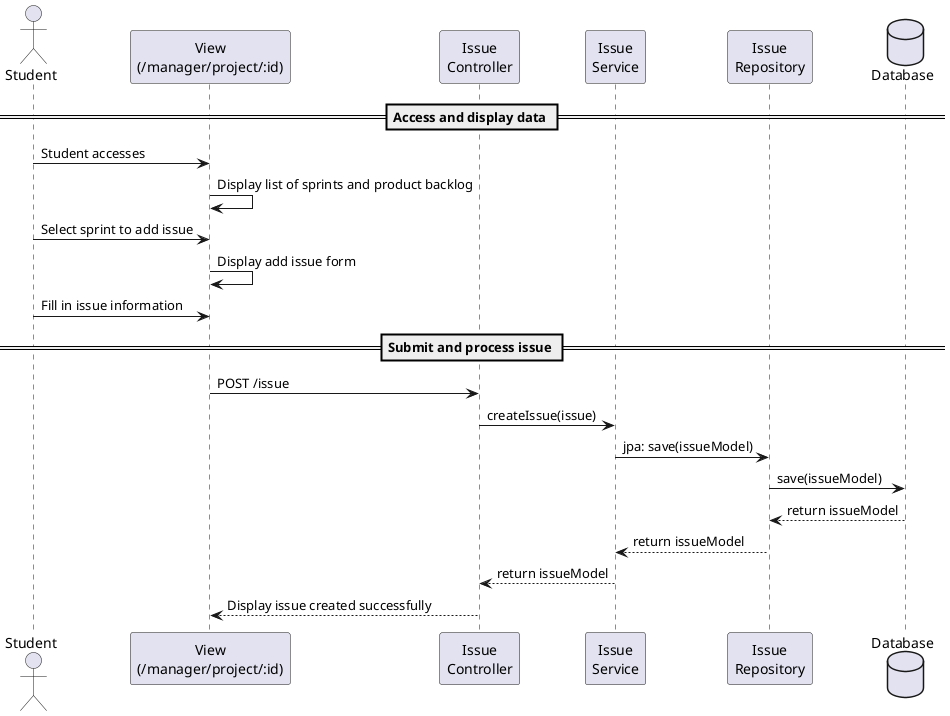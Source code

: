@startuml
actor "Student" as Student
participant  "View\n(/manager/project/:id)" as View
participant "Issue\nController" as Controller
participant "Issue\nService" as Service
participant "Issue\nRepository" as Repository
database Database

== Access and display data ==

Student -> View : Student accesses
View -> View : Display list of sprints and product backlog
Student -> View : Select sprint to add issue
View -> View : Display add issue form
Student -> View : Fill in issue information

== Submit and process issue ==

View -> Controller : POST /issue
Controller -> Service : createIssue(issue)
Service -> Repository : jpa: save(issueModel)
Repository -> Database : save(issueModel)
Database --> Repository : return issueModel
Repository --> Service : return issueModel
Service --> Controller : return issueModel
Controller --> View : Display issue created successfully

@enduml
